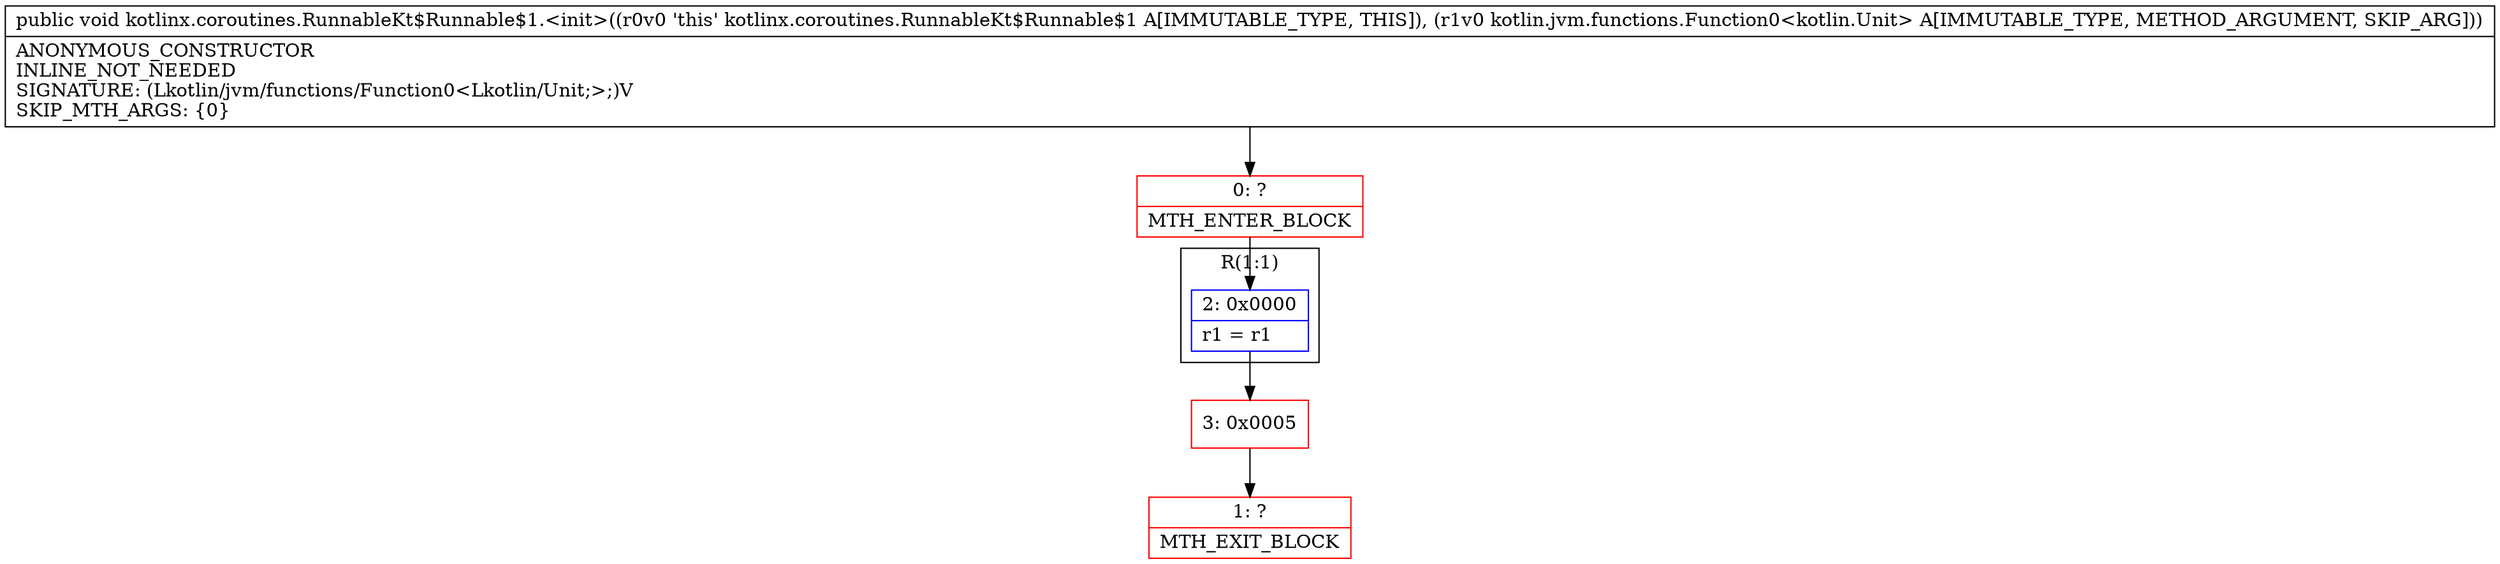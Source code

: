 digraph "CFG forkotlinx.coroutines.RunnableKt$Runnable$1.\<init\>(Lkotlin\/jvm\/functions\/Function0;)V" {
subgraph cluster_Region_321847060 {
label = "R(1:1)";
node [shape=record,color=blue];
Node_2 [shape=record,label="{2\:\ 0x0000|r1 = r1\l}"];
}
Node_0 [shape=record,color=red,label="{0\:\ ?|MTH_ENTER_BLOCK\l}"];
Node_3 [shape=record,color=red,label="{3\:\ 0x0005}"];
Node_1 [shape=record,color=red,label="{1\:\ ?|MTH_EXIT_BLOCK\l}"];
MethodNode[shape=record,label="{public void kotlinx.coroutines.RunnableKt$Runnable$1.\<init\>((r0v0 'this' kotlinx.coroutines.RunnableKt$Runnable$1 A[IMMUTABLE_TYPE, THIS]), (r1v0 kotlin.jvm.functions.Function0\<kotlin.Unit\> A[IMMUTABLE_TYPE, METHOD_ARGUMENT, SKIP_ARG]))  | ANONYMOUS_CONSTRUCTOR\lINLINE_NOT_NEEDED\lSIGNATURE: (Lkotlin\/jvm\/functions\/Function0\<Lkotlin\/Unit;\>;)V\lSKIP_MTH_ARGS: \{0\}\l}"];
MethodNode -> Node_0;Node_2 -> Node_3;
Node_0 -> Node_2;
Node_3 -> Node_1;
}

